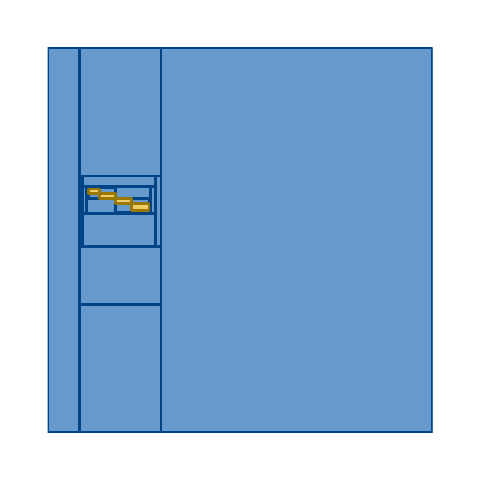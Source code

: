 \begingroup%
\makeatletter%
\begin{pgfpicture}%
\pgfpathrectangle{\pgfpointorigin}{\pgfqpoint{2.125in}{2.125in}}%
\pgfusepath{use as bounding box, clip}%
\begin{pgfscope}%
\pgfsetbuttcap%
\pgfsetmiterjoin%
\pgfsetlinewidth{0.0pt}%
\definecolor{currentstroke}{rgb}{0.0,0.0,0.0}%
\pgfsetstrokecolor{currentstroke}%
\pgfsetstrokeopacity{0.0}%
\pgfsetdash{}{0pt}%
\pgfpathmoveto{\pgfqpoint{0.0in}{0.0in}}%
\pgfpathlineto{\pgfqpoint{2.125in}{0.0in}}%
\pgfpathlineto{\pgfqpoint{2.125in}{2.125in}}%
\pgfpathlineto{\pgfqpoint{0.0in}{2.125in}}%
\pgfpathlineto{\pgfqpoint{0.0in}{0.0in}}%
\pgfpathclose%
\pgfusepath{}%
\end{pgfscope}%
\begin{pgfscope}%
\pgfpathrectangle{\pgfqpoint{0.1in}{0.1in}}{\pgfqpoint{1.925in}{1.925in}}%
\pgfusepath{clip}%
\pgfsetbuttcap%
\pgfsetroundjoin%
\definecolor{currentfill}{rgb}{0.4,0.6,0.8}%
\pgfsetfillcolor{currentfill}%
\pgfsetlinewidth{1.004pt}%
\definecolor{currentstroke}{rgb}{0.0,0.267,0.533}%
\pgfsetstrokecolor{currentstroke}%
\pgfsetdash{}{0pt}%
\pgfpathmoveto{\pgfqpoint{0.518in}{1.244in}}%
\pgfpathlineto{\pgfqpoint{0.607in}{1.244in}}%
\pgfpathlineto{\pgfqpoint{0.607in}{1.27in}}%
\pgfpathlineto{\pgfqpoint{0.518in}{1.27in}}%
\pgfpathlineto{\pgfqpoint{0.518in}{1.244in}}%
\pgfpathclose%
\pgfusepath{stroke,fill}%
\end{pgfscope}%
\begin{pgfscope}%
\pgfpathrectangle{\pgfqpoint{0.1in}{0.1in}}{\pgfqpoint{1.925in}{1.925in}}%
\pgfusepath{clip}%
\pgfsetbuttcap%
\pgfsetroundjoin%
\definecolor{currentfill}{rgb}{0.4,0.6,0.8}%
\pgfsetfillcolor{currentfill}%
\pgfsetlinewidth{1.004pt}%
\definecolor{currentstroke}{rgb}{0.0,0.267,0.533}%
\pgfsetstrokecolor{currentstroke}%
\pgfsetdash{}{0pt}%
\pgfpathmoveto{\pgfqpoint{0.518in}{1.203in}}%
\pgfpathlineto{\pgfqpoint{0.607in}{1.203in}}%
\pgfpathlineto{\pgfqpoint{0.607in}{1.211in}}%
\pgfpathlineto{\pgfqpoint{0.518in}{1.211in}}%
\pgfpathlineto{\pgfqpoint{0.518in}{1.203in}}%
\pgfpathclose%
\pgfusepath{stroke,fill}%
\end{pgfscope}%
\begin{pgfscope}%
\pgfpathrectangle{\pgfqpoint{0.1in}{0.1in}}{\pgfqpoint{1.925in}{1.925in}}%
\pgfusepath{clip}%
\pgfsetbuttcap%
\pgfsetroundjoin%
\definecolor{currentfill}{rgb}{0.4,0.6,0.8}%
\pgfsetfillcolor{currentfill}%
\pgfsetlinewidth{1.004pt}%
\definecolor{currentstroke}{rgb}{0.0,0.267,0.533}%
\pgfsetstrokecolor{currentstroke}%
\pgfsetdash{}{0pt}%
\pgfpathmoveto{\pgfqpoint{0.607in}{1.203in}}%
\pgfpathlineto{\pgfqpoint{0.616in}{1.203in}}%
\pgfpathlineto{\pgfqpoint{0.616in}{1.27in}}%
\pgfpathlineto{\pgfqpoint{0.607in}{1.27in}}%
\pgfpathlineto{\pgfqpoint{0.607in}{1.203in}}%
\pgfpathclose%
\pgfusepath{stroke,fill}%
\end{pgfscope}%
\begin{pgfscope}%
\pgfpathrectangle{\pgfqpoint{0.1in}{0.1in}}{\pgfqpoint{1.925in}{1.925in}}%
\pgfusepath{clip}%
\pgfsetbuttcap%
\pgfsetroundjoin%
\definecolor{currentfill}{rgb}{0.4,0.6,0.8}%
\pgfsetfillcolor{currentfill}%
\pgfsetlinewidth{1.004pt}%
\definecolor{currentstroke}{rgb}{0.0,0.267,0.533}%
\pgfsetstrokecolor{currentstroke}%
\pgfsetdash{}{0pt}%
\pgfpathmoveto{\pgfqpoint{0.439in}{1.203in}}%
\pgfpathlineto{\pgfqpoint{0.518in}{1.203in}}%
\pgfpathlineto{\pgfqpoint{0.518in}{1.244in}}%
\pgfpathlineto{\pgfqpoint{0.439in}{1.244in}}%
\pgfpathlineto{\pgfqpoint{0.439in}{1.203in}}%
\pgfpathclose%
\pgfusepath{stroke,fill}%
\end{pgfscope}%
\begin{pgfscope}%
\pgfpathrectangle{\pgfqpoint{0.1in}{0.1in}}{\pgfqpoint{1.925in}{1.925in}}%
\pgfusepath{clip}%
\pgfsetbuttcap%
\pgfsetroundjoin%
\definecolor{currentfill}{rgb}{0.4,0.6,0.8}%
\pgfsetfillcolor{currentfill}%
\pgfsetlinewidth{1.004pt}%
\definecolor{currentstroke}{rgb}{0.0,0.267,0.533}%
\pgfsetstrokecolor{currentstroke}%
\pgfsetdash{}{0pt}%
\pgfpathmoveto{\pgfqpoint{0.36in}{1.297in}}%
\pgfpathlineto{\pgfqpoint{0.439in}{1.297in}}%
\pgfpathlineto{\pgfqpoint{0.439in}{1.325in}}%
\pgfpathlineto{\pgfqpoint{0.36in}{1.325in}}%
\pgfpathlineto{\pgfqpoint{0.36in}{1.297in}}%
\pgfpathclose%
\pgfusepath{stroke,fill}%
\end{pgfscope}%
\begin{pgfscope}%
\pgfpathrectangle{\pgfqpoint{0.1in}{0.1in}}{\pgfqpoint{1.925in}{1.925in}}%
\pgfusepath{clip}%
\pgfsetbuttcap%
\pgfsetroundjoin%
\definecolor{currentfill}{rgb}{0.4,0.6,0.8}%
\pgfsetfillcolor{currentfill}%
\pgfsetlinewidth{1.004pt}%
\definecolor{currentstroke}{rgb}{0.0,0.267,0.533}%
\pgfsetstrokecolor{currentstroke}%
\pgfsetdash{}{0pt}%
\pgfpathmoveto{\pgfqpoint{0.305in}{1.318in}}%
\pgfpathlineto{\pgfqpoint{0.36in}{1.318in}}%
\pgfpathlineto{\pgfqpoint{0.36in}{1.325in}}%
\pgfpathlineto{\pgfqpoint{0.305in}{1.325in}}%
\pgfpathlineto{\pgfqpoint{0.305in}{1.318in}}%
\pgfpathclose%
\pgfusepath{stroke,fill}%
\end{pgfscope}%
\begin{pgfscope}%
\pgfpathrectangle{\pgfqpoint{0.1in}{0.1in}}{\pgfqpoint{1.925in}{1.925in}}%
\pgfusepath{clip}%
\pgfsetbuttcap%
\pgfsetroundjoin%
\definecolor{currentfill}{rgb}{0.4,0.6,0.8}%
\pgfsetfillcolor{currentfill}%
\pgfsetlinewidth{1.004pt}%
\definecolor{currentstroke}{rgb}{0.0,0.267,0.533}%
\pgfsetstrokecolor{currentstroke}%
\pgfsetdash{}{0pt}%
\pgfpathmoveto{\pgfqpoint{0.305in}{1.27in}}%
\pgfpathlineto{\pgfqpoint{0.36in}{1.27in}}%
\pgfpathlineto{\pgfqpoint{0.36in}{1.297in}}%
\pgfpathlineto{\pgfqpoint{0.305in}{1.297in}}%
\pgfpathlineto{\pgfqpoint{0.305in}{1.27in}}%
\pgfpathclose%
\pgfusepath{stroke,fill}%
\end{pgfscope}%
\begin{pgfscope}%
\pgfpathrectangle{\pgfqpoint{0.1in}{0.1in}}{\pgfqpoint{1.925in}{1.925in}}%
\pgfusepath{clip}%
\pgfsetbuttcap%
\pgfsetroundjoin%
\definecolor{currentfill}{rgb}{0.4,0.6,0.8}%
\pgfsetfillcolor{currentfill}%
\pgfsetlinewidth{1.004pt}%
\definecolor{currentstroke}{rgb}{0.0,0.267,0.533}%
\pgfsetstrokecolor{currentstroke}%
\pgfsetdash{}{0pt}%
\pgfpathmoveto{\pgfqpoint{0.295in}{1.27in}}%
\pgfpathlineto{\pgfqpoint{0.305in}{1.27in}}%
\pgfpathlineto{\pgfqpoint{0.305in}{1.325in}}%
\pgfpathlineto{\pgfqpoint{0.295in}{1.325in}}%
\pgfpathlineto{\pgfqpoint{0.295in}{1.27in}}%
\pgfpathclose%
\pgfusepath{stroke,fill}%
\end{pgfscope}%
\begin{pgfscope}%
\pgfpathrectangle{\pgfqpoint{0.1in}{0.1in}}{\pgfqpoint{1.925in}{1.925in}}%
\pgfusepath{clip}%
\pgfsetbuttcap%
\pgfsetroundjoin%
\definecolor{currentfill}{rgb}{0.4,0.6,0.8}%
\pgfsetfillcolor{currentfill}%
\pgfsetlinewidth{1.004pt}%
\definecolor{currentstroke}{rgb}{0.0,0.267,0.533}%
\pgfsetstrokecolor{currentstroke}%
\pgfsetdash{}{0pt}%
\pgfpathmoveto{\pgfqpoint{0.439in}{1.27in}}%
\pgfpathlineto{\pgfqpoint{0.616in}{1.27in}}%
\pgfpathlineto{\pgfqpoint{0.616in}{1.33in}}%
\pgfpathlineto{\pgfqpoint{0.439in}{1.33in}}%
\pgfpathlineto{\pgfqpoint{0.439in}{1.27in}}%
\pgfpathclose%
\pgfusepath{stroke,fill}%
\end{pgfscope}%
\begin{pgfscope}%
\pgfpathrectangle{\pgfqpoint{0.1in}{0.1in}}{\pgfqpoint{1.925in}{1.925in}}%
\pgfusepath{clip}%
\pgfsetbuttcap%
\pgfsetroundjoin%
\definecolor{currentfill}{rgb}{0.4,0.6,0.8}%
\pgfsetfillcolor{currentfill}%
\pgfsetlinewidth{1.004pt}%
\definecolor{currentstroke}{rgb}{0.0,0.267,0.533}%
\pgfsetstrokecolor{currentstroke}%
\pgfsetdash{}{0pt}%
\pgfpathmoveto{\pgfqpoint{0.439in}{1.194in}}%
\pgfpathlineto{\pgfqpoint{0.616in}{1.194in}}%
\pgfpathlineto{\pgfqpoint{0.616in}{1.203in}}%
\pgfpathlineto{\pgfqpoint{0.439in}{1.203in}}%
\pgfpathlineto{\pgfqpoint{0.439in}{1.194in}}%
\pgfpathclose%
\pgfusepath{stroke,fill}%
\end{pgfscope}%
\begin{pgfscope}%
\pgfpathrectangle{\pgfqpoint{0.1in}{0.1in}}{\pgfqpoint{1.925in}{1.925in}}%
\pgfusepath{clip}%
\pgfsetbuttcap%
\pgfsetroundjoin%
\definecolor{currentfill}{rgb}{0.4,0.6,0.8}%
\pgfsetfillcolor{currentfill}%
\pgfsetlinewidth{1.004pt}%
\definecolor{currentstroke}{rgb}{0.0,0.267,0.533}%
\pgfsetstrokecolor{currentstroke}%
\pgfsetdash{}{0pt}%
\pgfpathmoveto{\pgfqpoint{0.616in}{1.194in}}%
\pgfpathlineto{\pgfqpoint{0.64in}{1.194in}}%
\pgfpathlineto{\pgfqpoint{0.64in}{1.33in}}%
\pgfpathlineto{\pgfqpoint{0.616in}{1.33in}}%
\pgfpathlineto{\pgfqpoint{0.616in}{1.194in}}%
\pgfpathclose%
\pgfusepath{stroke,fill}%
\end{pgfscope}%
\begin{pgfscope}%
\pgfpathrectangle{\pgfqpoint{0.1in}{0.1in}}{\pgfqpoint{1.925in}{1.925in}}%
\pgfusepath{clip}%
\pgfsetbuttcap%
\pgfsetroundjoin%
\definecolor{currentfill}{rgb}{0.4,0.6,0.8}%
\pgfsetfillcolor{currentfill}%
\pgfsetlinewidth{1.004pt}%
\definecolor{currentstroke}{rgb}{0.0,0.267,0.533}%
\pgfsetstrokecolor{currentstroke}%
\pgfsetdash{}{0pt}%
\pgfpathmoveto{\pgfqpoint{0.295in}{1.325in}}%
\pgfpathlineto{\pgfqpoint{0.439in}{1.325in}}%
\pgfpathlineto{\pgfqpoint{0.439in}{1.33in}}%
\pgfpathlineto{\pgfqpoint{0.295in}{1.33in}}%
\pgfpathlineto{\pgfqpoint{0.295in}{1.325in}}%
\pgfpathclose%
\pgfusepath{stroke,fill}%
\end{pgfscope}%
\begin{pgfscope}%
\pgfpathrectangle{\pgfqpoint{0.1in}{0.1in}}{\pgfqpoint{1.925in}{1.925in}}%
\pgfusepath{clip}%
\pgfsetbuttcap%
\pgfsetroundjoin%
\definecolor{currentfill}{rgb}{0.4,0.6,0.8}%
\pgfsetfillcolor{currentfill}%
\pgfsetlinewidth{1.004pt}%
\definecolor{currentstroke}{rgb}{0.0,0.267,0.533}%
\pgfsetstrokecolor{currentstroke}%
\pgfsetdash{}{0pt}%
\pgfpathmoveto{\pgfqpoint{0.295in}{1.194in}}%
\pgfpathlineto{\pgfqpoint{0.439in}{1.194in}}%
\pgfpathlineto{\pgfqpoint{0.439in}{1.27in}}%
\pgfpathlineto{\pgfqpoint{0.295in}{1.27in}}%
\pgfpathlineto{\pgfqpoint{0.295in}{1.194in}}%
\pgfpathclose%
\pgfusepath{stroke,fill}%
\end{pgfscope}%
\begin{pgfscope}%
\pgfpathrectangle{\pgfqpoint{0.1in}{0.1in}}{\pgfqpoint{1.925in}{1.925in}}%
\pgfusepath{clip}%
\pgfsetbuttcap%
\pgfsetroundjoin%
\definecolor{currentfill}{rgb}{0.4,0.6,0.8}%
\pgfsetfillcolor{currentfill}%
\pgfsetlinewidth{1.004pt}%
\definecolor{currentstroke}{rgb}{0.0,0.267,0.533}%
\pgfsetstrokecolor{currentstroke}%
\pgfsetdash{}{0pt}%
\pgfpathmoveto{\pgfqpoint{0.274in}{1.194in}}%
\pgfpathlineto{\pgfqpoint{0.295in}{1.194in}}%
\pgfpathlineto{\pgfqpoint{0.295in}{1.33in}}%
\pgfpathlineto{\pgfqpoint{0.274in}{1.33in}}%
\pgfpathlineto{\pgfqpoint{0.274in}{1.194in}}%
\pgfpathclose%
\pgfusepath{stroke,fill}%
\end{pgfscope}%
\begin{pgfscope}%
\pgfpathrectangle{\pgfqpoint{0.1in}{0.1in}}{\pgfqpoint{1.925in}{1.925in}}%
\pgfusepath{clip}%
\pgfsetbuttcap%
\pgfsetroundjoin%
\definecolor{currentfill}{rgb}{0.4,0.6,0.8}%
\pgfsetfillcolor{currentfill}%
\pgfsetlinewidth{1.004pt}%
\definecolor{currentstroke}{rgb}{0.0,0.267,0.533}%
\pgfsetstrokecolor{currentstroke}%
\pgfsetdash{}{0pt}%
\pgfpathmoveto{\pgfqpoint{0.274in}{1.33in}}%
\pgfpathlineto{\pgfqpoint{0.64in}{1.33in}}%
\pgfpathlineto{\pgfqpoint{0.64in}{1.383in}}%
\pgfpathlineto{\pgfqpoint{0.274in}{1.383in}}%
\pgfpathlineto{\pgfqpoint{0.274in}{1.33in}}%
\pgfpathclose%
\pgfusepath{stroke,fill}%
\end{pgfscope}%
\begin{pgfscope}%
\pgfpathrectangle{\pgfqpoint{0.1in}{0.1in}}{\pgfqpoint{1.925in}{1.925in}}%
\pgfusepath{clip}%
\pgfsetbuttcap%
\pgfsetroundjoin%
\definecolor{currentfill}{rgb}{0.4,0.6,0.8}%
\pgfsetfillcolor{currentfill}%
\pgfsetlinewidth{1.004pt}%
\definecolor{currentstroke}{rgb}{0.0,0.267,0.533}%
\pgfsetstrokecolor{currentstroke}%
\pgfsetdash{}{0pt}%
\pgfpathmoveto{\pgfqpoint{0.274in}{1.03in}}%
\pgfpathlineto{\pgfqpoint{0.64in}{1.03in}}%
\pgfpathlineto{\pgfqpoint{0.64in}{1.194in}}%
\pgfpathlineto{\pgfqpoint{0.274in}{1.194in}}%
\pgfpathlineto{\pgfqpoint{0.274in}{1.03in}}%
\pgfpathclose%
\pgfusepath{stroke,fill}%
\end{pgfscope}%
\begin{pgfscope}%
\pgfpathrectangle{\pgfqpoint{0.1in}{0.1in}}{\pgfqpoint{1.925in}{1.925in}}%
\pgfusepath{clip}%
\pgfsetbuttcap%
\pgfsetroundjoin%
\definecolor{currentfill}{rgb}{0.4,0.6,0.8}%
\pgfsetfillcolor{currentfill}%
\pgfsetlinewidth{1.004pt}%
\definecolor{currentstroke}{rgb}{0.0,0.267,0.533}%
\pgfsetstrokecolor{currentstroke}%
\pgfsetdash{}{0pt}%
\pgfpathmoveto{\pgfqpoint{0.64in}{1.03in}}%
\pgfpathlineto{\pgfqpoint{0.667in}{1.03in}}%
\pgfpathlineto{\pgfqpoint{0.667in}{1.383in}}%
\pgfpathlineto{\pgfqpoint{0.64in}{1.383in}}%
\pgfpathlineto{\pgfqpoint{0.64in}{1.03in}}%
\pgfpathclose%
\pgfusepath{stroke,fill}%
\end{pgfscope}%
\begin{pgfscope}%
\pgfpathrectangle{\pgfqpoint{0.1in}{0.1in}}{\pgfqpoint{1.925in}{1.925in}}%
\pgfusepath{clip}%
\pgfsetbuttcap%
\pgfsetroundjoin%
\definecolor{currentfill}{rgb}{0.4,0.6,0.8}%
\pgfsetfillcolor{currentfill}%
\pgfsetlinewidth{1.004pt}%
\definecolor{currentstroke}{rgb}{0.0,0.267,0.533}%
\pgfsetstrokecolor{currentstroke}%
\pgfsetdash{}{0pt}%
\pgfpathmoveto{\pgfqpoint{0.26in}{1.03in}}%
\pgfpathlineto{\pgfqpoint{0.274in}{1.03in}}%
\pgfpathlineto{\pgfqpoint{0.274in}{1.383in}}%
\pgfpathlineto{\pgfqpoint{0.26in}{1.383in}}%
\pgfpathlineto{\pgfqpoint{0.26in}{1.03in}}%
\pgfpathclose%
\pgfusepath{stroke,fill}%
\end{pgfscope}%
\begin{pgfscope}%
\pgfpathrectangle{\pgfqpoint{0.1in}{0.1in}}{\pgfqpoint{1.925in}{1.925in}}%
\pgfusepath{clip}%
\pgfsetbuttcap%
\pgfsetroundjoin%
\definecolor{currentfill}{rgb}{0.4,0.6,0.8}%
\pgfsetfillcolor{currentfill}%
\pgfsetlinewidth{1.004pt}%
\definecolor{currentstroke}{rgb}{0.0,0.267,0.533}%
\pgfsetstrokecolor{currentstroke}%
\pgfsetdash{}{0pt}%
\pgfpathmoveto{\pgfqpoint{0.26in}{0.742in}}%
\pgfpathlineto{\pgfqpoint{0.667in}{0.742in}}%
\pgfpathlineto{\pgfqpoint{0.667in}{1.03in}}%
\pgfpathlineto{\pgfqpoint{0.26in}{1.03in}}%
\pgfpathlineto{\pgfqpoint{0.26in}{0.742in}}%
\pgfpathclose%
\pgfusepath{stroke,fill}%
\end{pgfscope}%
\begin{pgfscope}%
\pgfpathrectangle{\pgfqpoint{0.1in}{0.1in}}{\pgfqpoint{1.925in}{1.925in}}%
\pgfusepath{clip}%
\pgfsetbuttcap%
\pgfsetroundjoin%
\definecolor{currentfill}{rgb}{0.4,0.6,0.8}%
\pgfsetfillcolor{currentfill}%
\pgfsetlinewidth{1.004pt}%
\definecolor{currentstroke}{rgb}{0.0,0.267,0.533}%
\pgfsetstrokecolor{currentstroke}%
\pgfsetdash{}{0pt}%
\pgfpathmoveto{\pgfqpoint{0.26in}{1.383in}}%
\pgfpathlineto{\pgfqpoint{0.667in}{1.383in}}%
\pgfpathlineto{\pgfqpoint{0.667in}{2.025in}}%
\pgfpathlineto{\pgfqpoint{0.26in}{2.025in}}%
\pgfpathlineto{\pgfqpoint{0.26in}{1.383in}}%
\pgfpathclose%
\pgfusepath{stroke,fill}%
\end{pgfscope}%
\begin{pgfscope}%
\pgfpathrectangle{\pgfqpoint{0.1in}{0.1in}}{\pgfqpoint{1.925in}{1.925in}}%
\pgfusepath{clip}%
\pgfsetbuttcap%
\pgfsetroundjoin%
\definecolor{currentfill}{rgb}{0.4,0.6,0.8}%
\pgfsetfillcolor{currentfill}%
\pgfsetlinewidth{1.004pt}%
\definecolor{currentstroke}{rgb}{0.0,0.267,0.533}%
\pgfsetstrokecolor{currentstroke}%
\pgfsetdash{}{0pt}%
\pgfpathmoveto{\pgfqpoint{0.26in}{0.1in}}%
\pgfpathlineto{\pgfqpoint{0.667in}{0.1in}}%
\pgfpathlineto{\pgfqpoint{0.667in}{0.742in}}%
\pgfpathlineto{\pgfqpoint{0.26in}{0.742in}}%
\pgfpathlineto{\pgfqpoint{0.26in}{0.1in}}%
\pgfpathclose%
\pgfusepath{stroke,fill}%
\end{pgfscope}%
\begin{pgfscope}%
\pgfpathrectangle{\pgfqpoint{0.1in}{0.1in}}{\pgfqpoint{1.925in}{1.925in}}%
\pgfusepath{clip}%
\pgfsetbuttcap%
\pgfsetroundjoin%
\definecolor{currentfill}{rgb}{0.4,0.6,0.8}%
\pgfsetfillcolor{currentfill}%
\pgfsetlinewidth{1.004pt}%
\definecolor{currentstroke}{rgb}{0.0,0.267,0.533}%
\pgfsetstrokecolor{currentstroke}%
\pgfsetdash{}{0pt}%
\pgfpathmoveto{\pgfqpoint{0.667in}{0.1in}}%
\pgfpathlineto{\pgfqpoint{2.025in}{0.1in}}%
\pgfpathlineto{\pgfqpoint{2.025in}{2.025in}}%
\pgfpathlineto{\pgfqpoint{0.667in}{2.025in}}%
\pgfpathlineto{\pgfqpoint{0.667in}{0.1in}}%
\pgfpathclose%
\pgfusepath{stroke,fill}%
\end{pgfscope}%
\begin{pgfscope}%
\pgfpathrectangle{\pgfqpoint{0.1in}{0.1in}}{\pgfqpoint{1.925in}{1.925in}}%
\pgfusepath{clip}%
\pgfsetbuttcap%
\pgfsetroundjoin%
\definecolor{currentfill}{rgb}{0.4,0.6,0.8}%
\pgfsetfillcolor{currentfill}%
\pgfsetlinewidth{1.004pt}%
\definecolor{currentstroke}{rgb}{0.0,0.267,0.533}%
\pgfsetstrokecolor{currentstroke}%
\pgfsetdash{}{0pt}%
\pgfpathmoveto{\pgfqpoint{0.1in}{0.1in}}%
\pgfpathlineto{\pgfqpoint{0.26in}{0.1in}}%
\pgfpathlineto{\pgfqpoint{0.26in}{2.025in}}%
\pgfpathlineto{\pgfqpoint{0.1in}{2.025in}}%
\pgfpathlineto{\pgfqpoint{0.1in}{0.1in}}%
\pgfpathclose%
\pgfusepath{stroke,fill}%
\end{pgfscope}%
\begin{pgfscope}%
\pgfpathrectangle{\pgfqpoint{0.1in}{0.1in}}{\pgfqpoint{1.925in}{1.925in}}%
\pgfusepath{clip}%
\pgfsetbuttcap%
\pgfsetroundjoin%
\definecolor{currentfill}{rgb}{0.933,0.8,0.4}%
\pgfsetfillcolor{currentfill}%
\pgfsetlinewidth{1.004pt}%
\definecolor{currentstroke}{rgb}{0.6,0.467,0.0}%
\pgfsetstrokecolor{currentstroke}%
\pgfsetdash{}{0pt}%
\pgfpathmoveto{\pgfqpoint{0.518in}{1.211in}}%
\pgfpathlineto{\pgfqpoint{0.607in}{1.211in}}%
\pgfpathlineto{\pgfqpoint{0.607in}{1.244in}}%
\pgfpathlineto{\pgfqpoint{0.518in}{1.244in}}%
\pgfpathlineto{\pgfqpoint{0.518in}{1.211in}}%
\pgfpathclose%
\pgfusepath{stroke,fill}%
\end{pgfscope}%
\begin{pgfscope}%
\pgfpathrectangle{\pgfqpoint{0.1in}{0.1in}}{\pgfqpoint{1.925in}{1.925in}}%
\pgfusepath{clip}%
\pgfsetbuttcap%
\pgfsetroundjoin%
\definecolor{currentfill}{rgb}{0.933,0.8,0.4}%
\pgfsetfillcolor{currentfill}%
\pgfsetlinewidth{1.004pt}%
\definecolor{currentstroke}{rgb}{0.6,0.467,0.0}%
\pgfsetstrokecolor{currentstroke}%
\pgfsetdash{}{0pt}%
\pgfpathmoveto{\pgfqpoint{0.439in}{1.244in}}%
\pgfpathlineto{\pgfqpoint{0.518in}{1.244in}}%
\pgfpathlineto{\pgfqpoint{0.518in}{1.27in}}%
\pgfpathlineto{\pgfqpoint{0.439in}{1.27in}}%
\pgfpathlineto{\pgfqpoint{0.439in}{1.244in}}%
\pgfpathclose%
\pgfusepath{stroke,fill}%
\end{pgfscope}%
\begin{pgfscope}%
\pgfpathrectangle{\pgfqpoint{0.1in}{0.1in}}{\pgfqpoint{1.925in}{1.925in}}%
\pgfusepath{clip}%
\pgfsetbuttcap%
\pgfsetroundjoin%
\definecolor{currentfill}{rgb}{0.933,0.8,0.4}%
\pgfsetfillcolor{currentfill}%
\pgfsetlinewidth{1.004pt}%
\definecolor{currentstroke}{rgb}{0.6,0.467,0.0}%
\pgfsetstrokecolor{currentstroke}%
\pgfsetdash{}{0pt}%
\pgfpathmoveto{\pgfqpoint{0.36in}{1.27in}}%
\pgfpathlineto{\pgfqpoint{0.439in}{1.27in}}%
\pgfpathlineto{\pgfqpoint{0.439in}{1.297in}}%
\pgfpathlineto{\pgfqpoint{0.36in}{1.297in}}%
\pgfpathlineto{\pgfqpoint{0.36in}{1.27in}}%
\pgfpathclose%
\pgfusepath{stroke,fill}%
\end{pgfscope}%
\begin{pgfscope}%
\pgfpathrectangle{\pgfqpoint{0.1in}{0.1in}}{\pgfqpoint{1.925in}{1.925in}}%
\pgfusepath{clip}%
\pgfsetbuttcap%
\pgfsetroundjoin%
\definecolor{currentfill}{rgb}{0.933,0.8,0.4}%
\pgfsetfillcolor{currentfill}%
\pgfsetlinewidth{1.004pt}%
\definecolor{currentstroke}{rgb}{0.6,0.467,0.0}%
\pgfsetstrokecolor{currentstroke}%
\pgfsetdash{}{0pt}%
\pgfpathmoveto{\pgfqpoint{0.305in}{1.297in}}%
\pgfpathlineto{\pgfqpoint{0.36in}{1.297in}}%
\pgfpathlineto{\pgfqpoint{0.36in}{1.318in}}%
\pgfpathlineto{\pgfqpoint{0.305in}{1.318in}}%
\pgfpathlineto{\pgfqpoint{0.305in}{1.297in}}%
\pgfpathclose%
\pgfusepath{stroke,fill}%
\end{pgfscope}%
\end{pgfpicture}%
\makeatother%
\endgroup%
